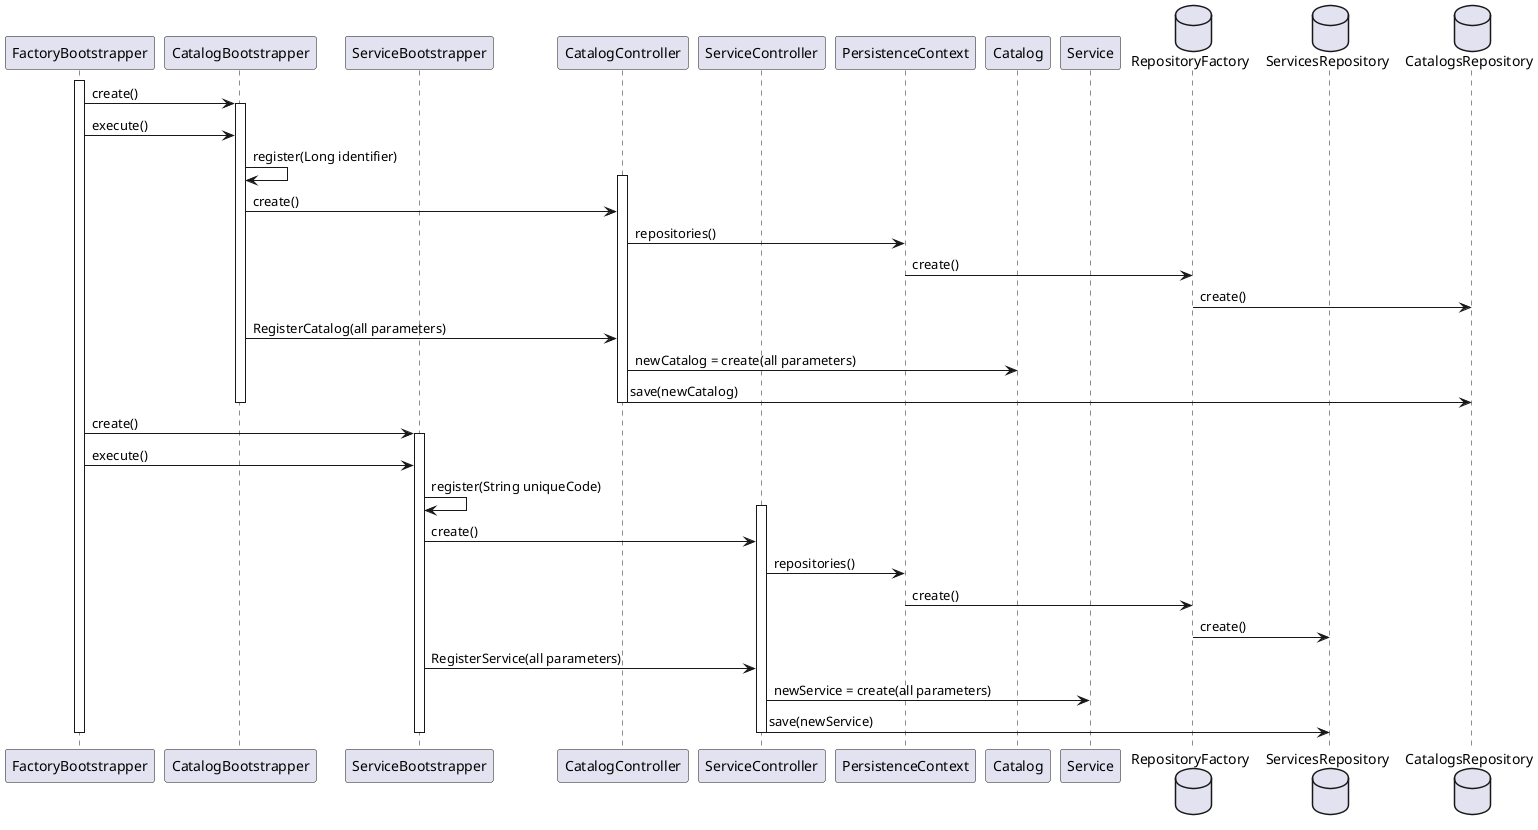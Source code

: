 @startuml


participant FactoryBootstrapper as FB
participant CatalogBootstrapper as BC
participant ServiceBootstrapper as BS
participant CatalogController as ControllerC 
participant ServiceController as ControllerS 
participant PersistenceContext as Persistence 
participant Catalog as CA
participant Service as SE
database RepositoryFactory as Factory 
database CatalogsRepository as Repository
database ServicesRepository as Repository2


activate FB
FB -> BC : create()
activate BC
FB -> BC : execute()


BC -> BC : register(Long identifier)
activate ControllerC
BC -> ControllerC : create()


ControllerC -> Persistence : repositories()


Persistence -> Factory : create()
database Repository 
Factory -> Repository : create()

BC -> ControllerC : RegisterCatalog(all parameters)
ControllerC -> CA : newCatalog = create(all parameters)



ControllerC -> Repository : save(newCatalog)
deactivate ControllerC
deactivate BC 


FB -> BS : create()
activate BS
FB -> BS : execute()

BS -> BS : register(String uniqueCode)
activate ControllerS
BS -> ControllerS : create()


ControllerS -> Persistence : repositories()


Persistence -> Factory : create()
database Repository 
Factory -> Repository2 : create()

BS -> ControllerS : RegisterService(all parameters)
ControllerS -> SE : newService = create(all parameters)


ControllerS -> Repository2 : save(newService)
deactivate ControllerS
deactivate BS 
deactivate FB



@enduml